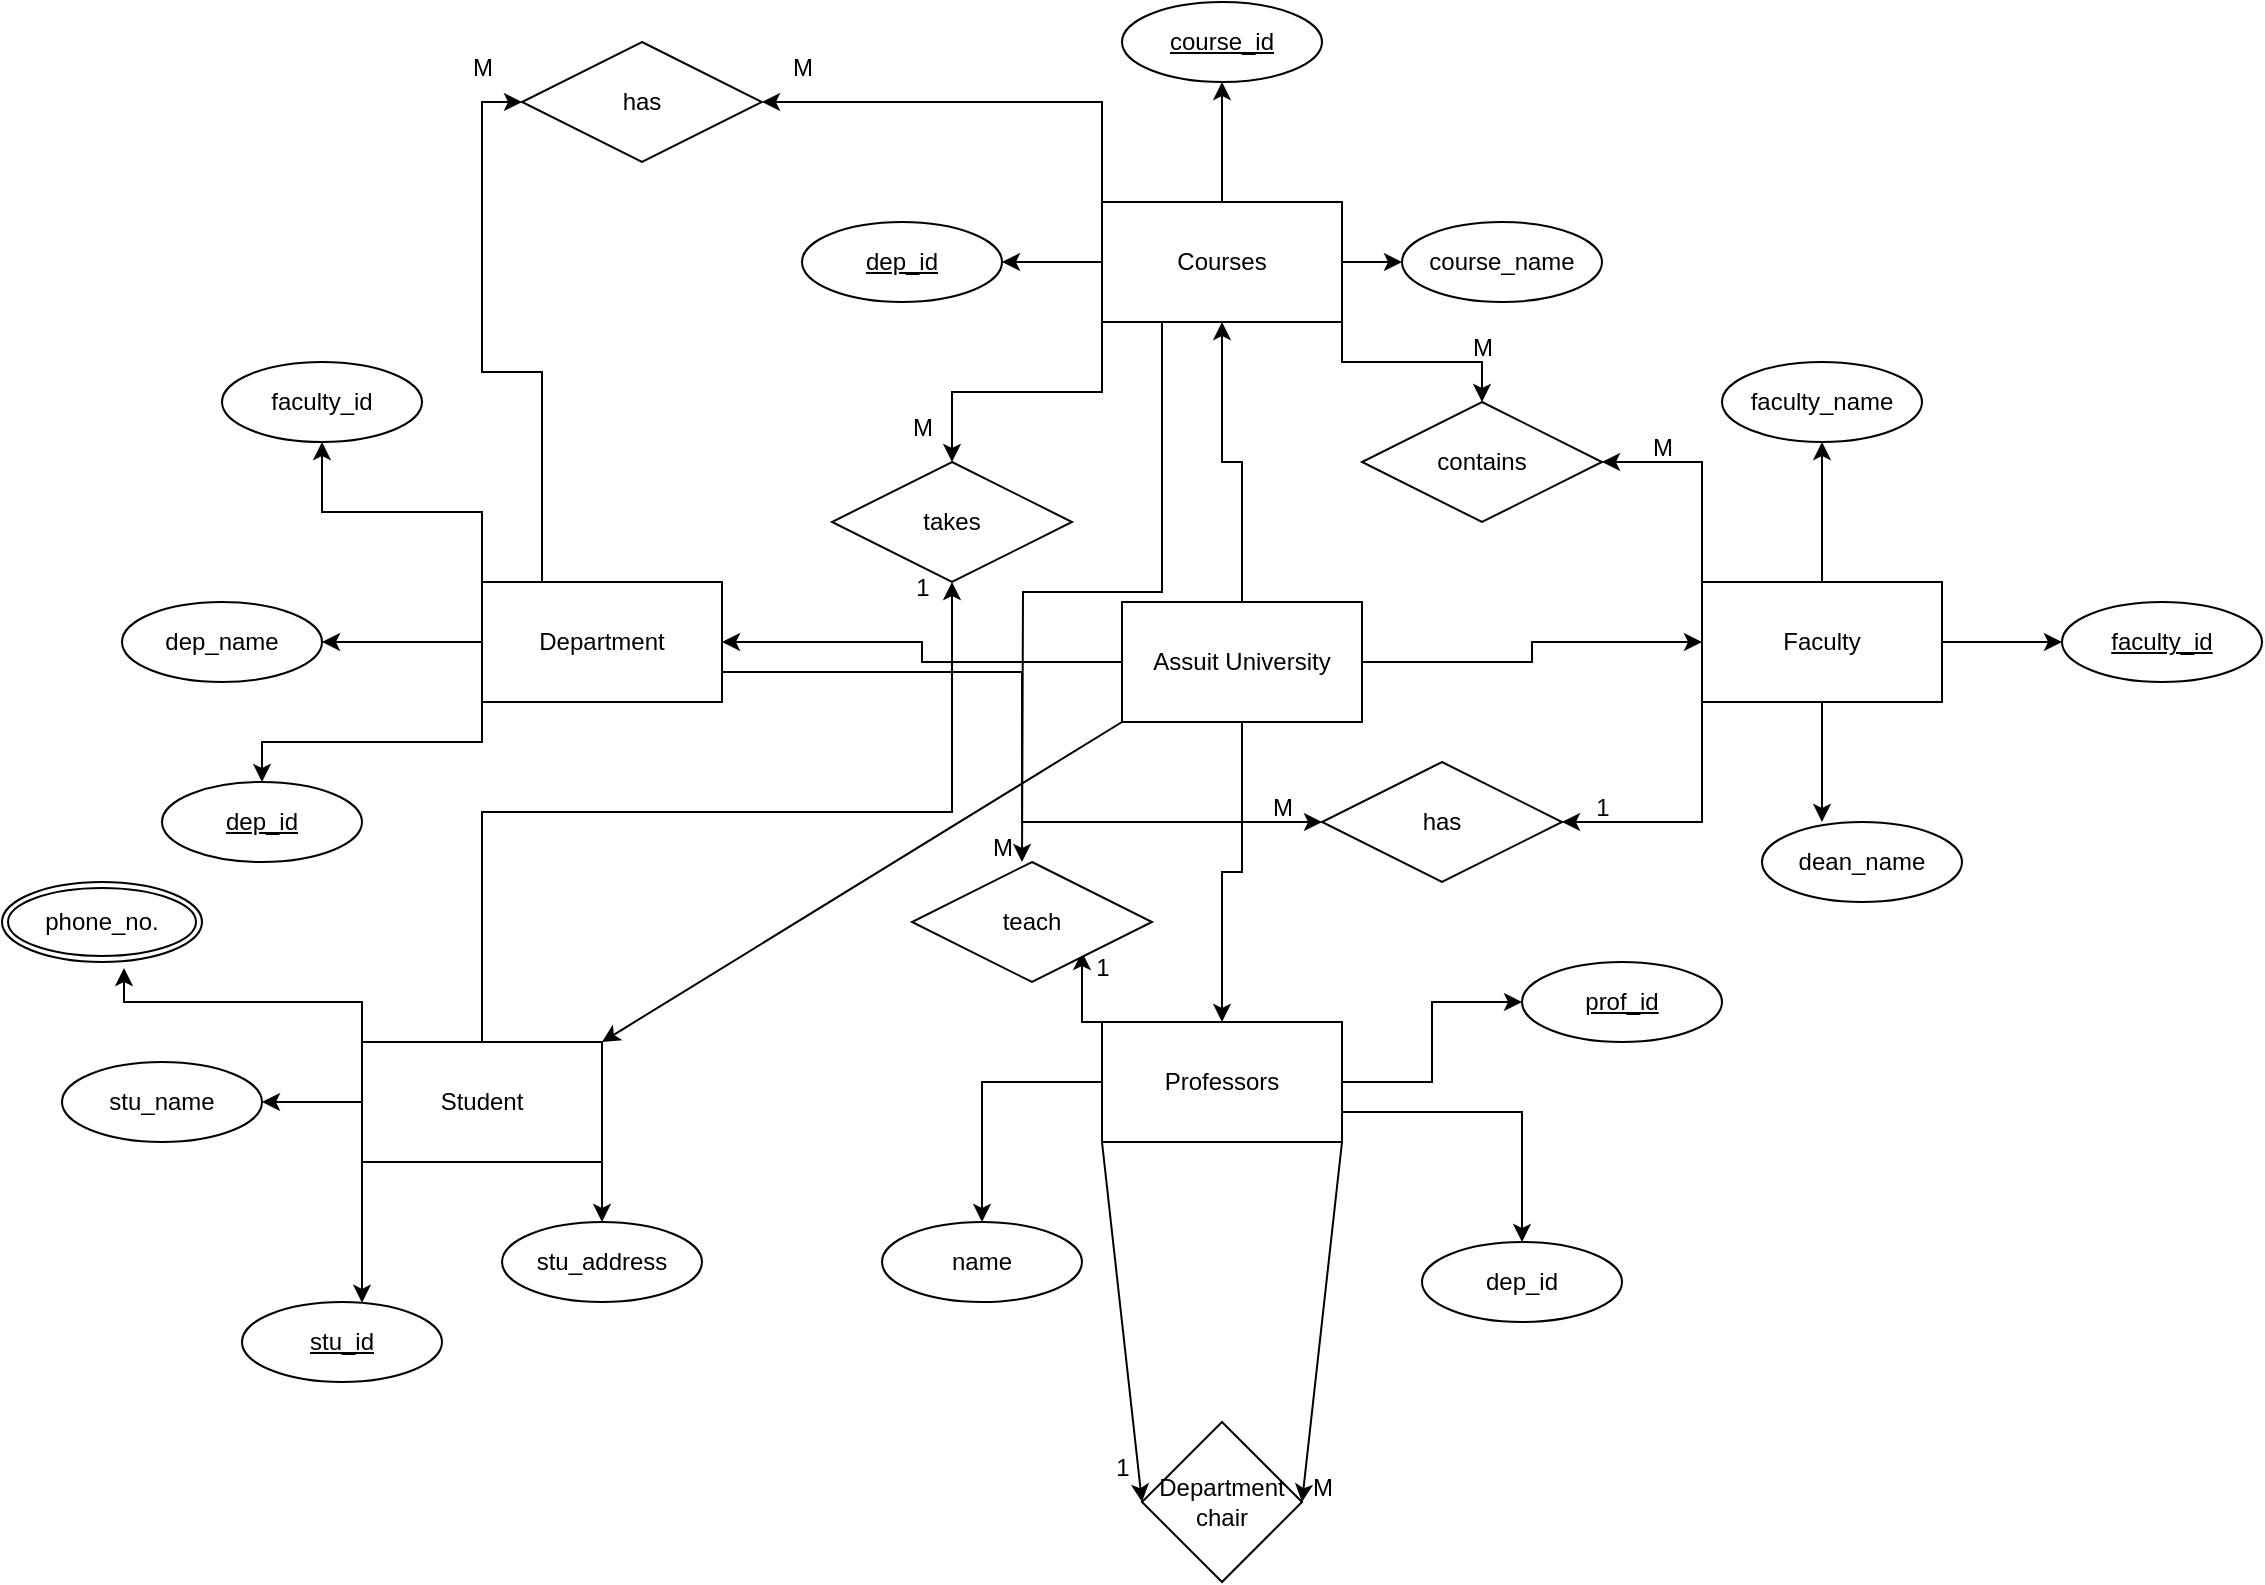 <mxfile version="26.1.1">
  <diagram name="Page-1" id="CG8yK1vmEeWQRG1gDtdv">
    <mxGraphModel dx="1814" dy="1579" grid="1" gridSize="10" guides="1" tooltips="1" connect="1" arrows="1" fold="1" page="1" pageScale="1" pageWidth="850" pageHeight="1100" math="0" shadow="0">
      <root>
        <mxCell id="0" />
        <mxCell id="1" parent="0" />
        <mxCell id="iXKprFUikv9eABywqWHX-4" value="" style="edgeStyle=orthogonalEdgeStyle;rounded=0;orthogonalLoop=1;jettySize=auto;html=1;" parent="1" source="iXKprFUikv9eABywqWHX-1" target="iXKprFUikv9eABywqWHX-3" edge="1">
          <mxGeometry relative="1" as="geometry" />
        </mxCell>
        <mxCell id="iXKprFUikv9eABywqWHX-6" value="" style="edgeStyle=orthogonalEdgeStyle;rounded=0;orthogonalLoop=1;jettySize=auto;html=1;" parent="1" source="iXKprFUikv9eABywqWHX-1" target="iXKprFUikv9eABywqWHX-5" edge="1">
          <mxGeometry relative="1" as="geometry" />
        </mxCell>
        <mxCell id="iXKprFUikv9eABywqWHX-8" value="" style="edgeStyle=orthogonalEdgeStyle;rounded=0;orthogonalLoop=1;jettySize=auto;html=1;" parent="1" source="iXKprFUikv9eABywqWHX-1" target="iXKprFUikv9eABywqWHX-7" edge="1">
          <mxGeometry relative="1" as="geometry" />
        </mxCell>
        <mxCell id="iXKprFUikv9eABywqWHX-10" value="" style="edgeStyle=orthogonalEdgeStyle;rounded=0;orthogonalLoop=1;jettySize=auto;html=1;" parent="1" source="iXKprFUikv9eABywqWHX-1" target="iXKprFUikv9eABywqWHX-9" edge="1">
          <mxGeometry relative="1" as="geometry" />
        </mxCell>
        <mxCell id="iXKprFUikv9eABywqWHX-1" value="Assuit University" style="rounded=0;whiteSpace=wrap;html=1;" parent="1" vertex="1">
          <mxGeometry x="320" y="220" width="120" height="60" as="geometry" />
        </mxCell>
        <mxCell id="iXKprFUikv9eABywqWHX-21" value="" style="edgeStyle=orthogonalEdgeStyle;rounded=0;orthogonalLoop=1;jettySize=auto;html=1;" parent="1" source="iXKprFUikv9eABywqWHX-3" edge="1">
          <mxGeometry relative="1" as="geometry">
            <mxPoint x="670" y="140" as="targetPoint" />
          </mxGeometry>
        </mxCell>
        <mxCell id="YR_uyBi9FuHmP-A904-x-39" style="edgeStyle=orthogonalEdgeStyle;rounded=0;orthogonalLoop=1;jettySize=auto;html=1;exitX=0;exitY=1;exitDx=0;exitDy=0;entryX=1;entryY=0.5;entryDx=0;entryDy=0;" edge="1" parent="1" source="iXKprFUikv9eABywqWHX-3" target="YR_uyBi9FuHmP-A904-x-38">
          <mxGeometry relative="1" as="geometry" />
        </mxCell>
        <mxCell id="YR_uyBi9FuHmP-A904-x-53" style="edgeStyle=orthogonalEdgeStyle;rounded=0;orthogonalLoop=1;jettySize=auto;html=1;exitX=1;exitY=0.5;exitDx=0;exitDy=0;" edge="1" parent="1" source="iXKprFUikv9eABywqWHX-3" target="YR_uyBi9FuHmP-A904-x-6">
          <mxGeometry relative="1" as="geometry" />
        </mxCell>
        <mxCell id="YR_uyBi9FuHmP-A904-x-58" style="edgeStyle=orthogonalEdgeStyle;rounded=0;orthogonalLoop=1;jettySize=auto;html=1;exitX=0;exitY=0;exitDx=0;exitDy=0;entryX=1;entryY=0.5;entryDx=0;entryDy=0;" edge="1" parent="1" source="iXKprFUikv9eABywqWHX-3" target="YR_uyBi9FuHmP-A904-x-55">
          <mxGeometry relative="1" as="geometry" />
        </mxCell>
        <mxCell id="iXKprFUikv9eABywqWHX-3" value="Faculty" style="rounded=0;whiteSpace=wrap;html=1;" parent="1" vertex="1">
          <mxGeometry x="610" y="210" width="120" height="60" as="geometry" />
        </mxCell>
        <mxCell id="YR_uyBi9FuHmP-A904-x-13" style="edgeStyle=orthogonalEdgeStyle;rounded=0;orthogonalLoop=1;jettySize=auto;html=1;exitX=0;exitY=0.5;exitDx=0;exitDy=0;" edge="1" parent="1" source="iXKprFUikv9eABywqWHX-5" target="YR_uyBi9FuHmP-A904-x-14">
          <mxGeometry relative="1" as="geometry">
            <mxPoint x="-60" y="240" as="targetPoint" />
          </mxGeometry>
        </mxCell>
        <mxCell id="YR_uyBi9FuHmP-A904-x-40" style="edgeStyle=orthogonalEdgeStyle;rounded=0;orthogonalLoop=1;jettySize=auto;html=1;exitX=1;exitY=0.75;exitDx=0;exitDy=0;entryX=0;entryY=0.5;entryDx=0;entryDy=0;" edge="1" parent="1" source="iXKprFUikv9eABywqWHX-5" target="YR_uyBi9FuHmP-A904-x-38">
          <mxGeometry relative="1" as="geometry" />
        </mxCell>
        <mxCell id="YR_uyBi9FuHmP-A904-x-44" style="edgeStyle=orthogonalEdgeStyle;rounded=0;orthogonalLoop=1;jettySize=auto;html=1;exitX=0.25;exitY=0;exitDx=0;exitDy=0;entryX=0;entryY=0.5;entryDx=0;entryDy=0;" edge="1" parent="1" source="iXKprFUikv9eABywqWHX-5" target="YR_uyBi9FuHmP-A904-x-43">
          <mxGeometry relative="1" as="geometry" />
        </mxCell>
        <mxCell id="YR_uyBi9FuHmP-A904-x-52" style="edgeStyle=orthogonalEdgeStyle;rounded=0;orthogonalLoop=1;jettySize=auto;html=1;exitX=0;exitY=0;exitDx=0;exitDy=0;" edge="1" parent="1" source="iXKprFUikv9eABywqWHX-5" target="YR_uyBi9FuHmP-A904-x-18">
          <mxGeometry relative="1" as="geometry" />
        </mxCell>
        <mxCell id="YR_uyBi9FuHmP-A904-x-68" style="edgeStyle=orthogonalEdgeStyle;rounded=0;orthogonalLoop=1;jettySize=auto;html=1;exitX=0;exitY=1;exitDx=0;exitDy=0;entryX=0.5;entryY=0;entryDx=0;entryDy=0;" edge="1" parent="1" source="iXKprFUikv9eABywqWHX-5" target="YR_uyBi9FuHmP-A904-x-11">
          <mxGeometry relative="1" as="geometry" />
        </mxCell>
        <mxCell id="iXKprFUikv9eABywqWHX-5" value="Department" style="whiteSpace=wrap;html=1;rounded=0;" parent="1" vertex="1">
          <mxGeometry y="210" width="120" height="60" as="geometry" />
        </mxCell>
        <mxCell id="YR_uyBi9FuHmP-A904-x-15" style="edgeStyle=orthogonalEdgeStyle;rounded=0;orthogonalLoop=1;jettySize=auto;html=1;exitX=0.5;exitY=0;exitDx=0;exitDy=0;" edge="1" parent="1" source="iXKprFUikv9eABywqWHX-7" target="YR_uyBi9FuHmP-A904-x-16">
          <mxGeometry relative="1" as="geometry">
            <mxPoint x="370" y="-60" as="targetPoint" />
          </mxGeometry>
        </mxCell>
        <mxCell id="YR_uyBi9FuHmP-A904-x-19" style="edgeStyle=orthogonalEdgeStyle;rounded=0;orthogonalLoop=1;jettySize=auto;html=1;exitX=1;exitY=0.5;exitDx=0;exitDy=0;" edge="1" parent="1" source="iXKprFUikv9eABywqWHX-7" target="YR_uyBi9FuHmP-A904-x-20">
          <mxGeometry relative="1" as="geometry">
            <mxPoint x="510" y="50" as="targetPoint" />
          </mxGeometry>
        </mxCell>
        <mxCell id="YR_uyBi9FuHmP-A904-x-21" style="edgeStyle=orthogonalEdgeStyle;rounded=0;orthogonalLoop=1;jettySize=auto;html=1;exitX=0;exitY=0.5;exitDx=0;exitDy=0;" edge="1" parent="1" source="iXKprFUikv9eABywqWHX-7" target="YR_uyBi9FuHmP-A904-x-22">
          <mxGeometry relative="1" as="geometry">
            <mxPoint x="210" y="50" as="targetPoint" />
          </mxGeometry>
        </mxCell>
        <mxCell id="YR_uyBi9FuHmP-A904-x-45" style="edgeStyle=orthogonalEdgeStyle;rounded=0;orthogonalLoop=1;jettySize=auto;html=1;exitX=0;exitY=0;exitDx=0;exitDy=0;entryX=1;entryY=0.5;entryDx=0;entryDy=0;" edge="1" parent="1" source="iXKprFUikv9eABywqWHX-7" target="YR_uyBi9FuHmP-A904-x-43">
          <mxGeometry relative="1" as="geometry" />
        </mxCell>
        <mxCell id="YR_uyBi9FuHmP-A904-x-49" style="edgeStyle=orthogonalEdgeStyle;rounded=0;orthogonalLoop=1;jettySize=auto;html=1;exitX=0;exitY=1;exitDx=0;exitDy=0;entryX=0.5;entryY=0;entryDx=0;entryDy=0;" edge="1" parent="1" source="iXKprFUikv9eABywqWHX-7" target="YR_uyBi9FuHmP-A904-x-48">
          <mxGeometry relative="1" as="geometry" />
        </mxCell>
        <mxCell id="YR_uyBi9FuHmP-A904-x-71" style="edgeStyle=orthogonalEdgeStyle;rounded=0;orthogonalLoop=1;jettySize=auto;html=1;exitX=0.25;exitY=1;exitDx=0;exitDy=0;" edge="1" parent="1" source="iXKprFUikv9eABywqWHX-7">
          <mxGeometry relative="1" as="geometry">
            <mxPoint x="270" y="350" as="targetPoint" />
          </mxGeometry>
        </mxCell>
        <mxCell id="iXKprFUikv9eABywqWHX-7" value="Courses" style="whiteSpace=wrap;html=1;rounded=0;" parent="1" vertex="1">
          <mxGeometry x="310" y="20" width="120" height="60" as="geometry" />
        </mxCell>
        <mxCell id="YR_uyBi9FuHmP-A904-x-24" style="edgeStyle=orthogonalEdgeStyle;rounded=0;orthogonalLoop=1;jettySize=auto;html=1;exitX=1;exitY=0.5;exitDx=0;exitDy=0;entryX=0;entryY=0.5;entryDx=0;entryDy=0;" edge="1" parent="1" source="iXKprFUikv9eABywqWHX-9" target="YR_uyBi9FuHmP-A904-x-23">
          <mxGeometry relative="1" as="geometry" />
        </mxCell>
        <mxCell id="YR_uyBi9FuHmP-A904-x-25" style="edgeStyle=orthogonalEdgeStyle;rounded=0;orthogonalLoop=1;jettySize=auto;html=1;exitX=0;exitY=0.5;exitDx=0;exitDy=0;" edge="1" parent="1" source="iXKprFUikv9eABywqWHX-9" target="YR_uyBi9FuHmP-A904-x-26">
          <mxGeometry relative="1" as="geometry">
            <mxPoint x="240" y="510" as="targetPoint" />
          </mxGeometry>
        </mxCell>
        <mxCell id="YR_uyBi9FuHmP-A904-x-27" style="edgeStyle=orthogonalEdgeStyle;rounded=0;orthogonalLoop=1;jettySize=auto;html=1;exitX=1;exitY=0.75;exitDx=0;exitDy=0;" edge="1" parent="1" source="iXKprFUikv9eABywqWHX-9" target="YR_uyBi9FuHmP-A904-x-28">
          <mxGeometry relative="1" as="geometry">
            <mxPoint x="520" y="560" as="targetPoint" />
          </mxGeometry>
        </mxCell>
        <mxCell id="YR_uyBi9FuHmP-A904-x-70" style="edgeStyle=orthogonalEdgeStyle;rounded=0;orthogonalLoop=1;jettySize=auto;html=1;exitX=0;exitY=0;exitDx=0;exitDy=0;entryX=1;entryY=1;entryDx=0;entryDy=0;" edge="1" parent="1" source="iXKprFUikv9eABywqWHX-9">
          <mxGeometry relative="1" as="geometry">
            <mxPoint x="300" y="395" as="targetPoint" />
          </mxGeometry>
        </mxCell>
        <mxCell id="iXKprFUikv9eABywqWHX-9" value="Professors" style="whiteSpace=wrap;html=1;rounded=0;" parent="1" vertex="1">
          <mxGeometry x="310" y="430" width="120" height="60" as="geometry" />
        </mxCell>
        <mxCell id="YR_uyBi9FuHmP-A904-x-29" style="edgeStyle=orthogonalEdgeStyle;rounded=0;orthogonalLoop=1;jettySize=auto;html=1;exitX=0.5;exitY=1;exitDx=0;exitDy=0;" edge="1" parent="1" source="iXKprFUikv9eABywqWHX-13" target="YR_uyBi9FuHmP-A904-x-30">
          <mxGeometry relative="1" as="geometry">
            <mxPoint x="120" y="580" as="targetPoint" />
            <Array as="points">
              <mxPoint x="-60" y="500" />
            </Array>
          </mxGeometry>
        </mxCell>
        <mxCell id="YR_uyBi9FuHmP-A904-x-31" style="edgeStyle=orthogonalEdgeStyle;rounded=0;orthogonalLoop=1;jettySize=auto;html=1;exitX=0;exitY=0.5;exitDx=0;exitDy=0;" edge="1" parent="1" source="iXKprFUikv9eABywqWHX-13" target="YR_uyBi9FuHmP-A904-x-32">
          <mxGeometry relative="1" as="geometry">
            <mxPoint x="-20" y="540" as="targetPoint" />
          </mxGeometry>
        </mxCell>
        <mxCell id="YR_uyBi9FuHmP-A904-x-33" style="edgeStyle=orthogonalEdgeStyle;rounded=0;orthogonalLoop=1;jettySize=auto;html=1;exitX=1;exitY=1;exitDx=0;exitDy=0;" edge="1" parent="1" source="iXKprFUikv9eABywqWHX-13" target="YR_uyBi9FuHmP-A904-x-34">
          <mxGeometry relative="1" as="geometry">
            <mxPoint x="90" y="550" as="targetPoint" />
          </mxGeometry>
        </mxCell>
        <mxCell id="YR_uyBi9FuHmP-A904-x-51" style="edgeStyle=orthogonalEdgeStyle;rounded=0;orthogonalLoop=1;jettySize=auto;html=1;exitX=0.5;exitY=0;exitDx=0;exitDy=0;" edge="1" parent="1" source="iXKprFUikv9eABywqWHX-13" target="YR_uyBi9FuHmP-A904-x-48">
          <mxGeometry relative="1" as="geometry" />
        </mxCell>
        <mxCell id="iXKprFUikv9eABywqWHX-13" value="Student" style="rounded=0;whiteSpace=wrap;html=1;" parent="1" vertex="1">
          <mxGeometry x="-60" y="440" width="120" height="60" as="geometry" />
        </mxCell>
        <mxCell id="iXKprFUikv9eABywqWHX-14" value="" style="endArrow=classic;html=1;rounded=0;entryX=1;entryY=0;entryDx=0;entryDy=0;exitX=0;exitY=1;exitDx=0;exitDy=0;" parent="1" source="iXKprFUikv9eABywqWHX-1" target="iXKprFUikv9eABywqWHX-13" edge="1">
          <mxGeometry width="50" height="50" relative="1" as="geometry">
            <mxPoint x="280" y="320" as="sourcePoint" />
            <mxPoint x="400" y="230" as="targetPoint" />
          </mxGeometry>
        </mxCell>
        <mxCell id="iXKprFUikv9eABywqWHX-15" value="Department chair" style="rhombus;whiteSpace=wrap;html=1;" parent="1" vertex="1">
          <mxGeometry x="330" y="630" width="80" height="80" as="geometry" />
        </mxCell>
        <mxCell id="iXKprFUikv9eABywqWHX-16" value="" style="endArrow=classic;html=1;rounded=0;entryX=0;entryY=0.5;entryDx=0;entryDy=0;exitX=0;exitY=1;exitDx=0;exitDy=0;" parent="1" source="iXKprFUikv9eABywqWHX-9" target="iXKprFUikv9eABywqWHX-15" edge="1">
          <mxGeometry width="50" height="50" relative="1" as="geometry">
            <mxPoint x="370" y="570" as="sourcePoint" />
            <mxPoint x="400" y="530" as="targetPoint" />
          </mxGeometry>
        </mxCell>
        <mxCell id="iXKprFUikv9eABywqWHX-17" value="" style="endArrow=classic;html=1;rounded=0;entryX=1;entryY=0.5;entryDx=0;entryDy=0;exitX=1;exitY=1;exitDx=0;exitDy=0;" parent="1" source="iXKprFUikv9eABywqWHX-9" target="iXKprFUikv9eABywqWHX-15" edge="1">
          <mxGeometry width="50" height="50" relative="1" as="geometry">
            <mxPoint x="320" y="490" as="sourcePoint" />
            <mxPoint x="346" y="673" as="targetPoint" />
          </mxGeometry>
        </mxCell>
        <mxCell id="YR_uyBi9FuHmP-A904-x-5" value="dean_name" style="ellipse;whiteSpace=wrap;html=1;align=center;" vertex="1" parent="1">
          <mxGeometry x="640" y="330" width="100" height="40" as="geometry" />
        </mxCell>
        <mxCell id="YR_uyBi9FuHmP-A904-x-6" value="&lt;u&gt;faculty_id&lt;span style=&quot;color: rgba(0, 0, 0, 0); font-family: monospace; font-size: 0px; text-align: start; text-wrap-mode: nowrap;&quot;&gt;%3CmxGraphModel%3E%3Croot%3E%3CmxCell%20id%3D%220%22%2F%3E%3CmxCell%20id%3D%221%22%20parent%3D%220%22%2F%3E%3CmxCell%20id%3D%222%22%20value%3D%22dean_name%22%20style%3D%22ellipse%3BwhiteSpace%3Dwrap%3Bhtml%3D1%3Balign%3Dcenter%3B%22%20vertex%3D%221%22%20parent%3D%221%22%3E%3CmxGeometry%20x%3D%22740%22%20y%3D%22370%22%20width%3D%22100%22%20height%3D%2240%22%20as%3D%22geometry%22%2F%3E%3C%2FmxCell%3E%3C%2Froot%3E%3C%2FmxGraphModel%3E&lt;/span&gt;&lt;/u&gt;" style="ellipse;whiteSpace=wrap;html=1;align=center;" vertex="1" parent="1">
          <mxGeometry x="790" y="220" width="100" height="40" as="geometry" />
        </mxCell>
        <mxCell id="YR_uyBi9FuHmP-A904-x-7" value="faculty_name" style="ellipse;whiteSpace=wrap;html=1;align=center;" vertex="1" parent="1">
          <mxGeometry x="620" y="100" width="100" height="40" as="geometry" />
        </mxCell>
        <mxCell id="YR_uyBi9FuHmP-A904-x-11" value="&lt;u&gt;dep_id&lt;/u&gt;" style="ellipse;whiteSpace=wrap;html=1;align=center;" vertex="1" parent="1">
          <mxGeometry x="-160" y="310" width="100" height="40" as="geometry" />
        </mxCell>
        <mxCell id="YR_uyBi9FuHmP-A904-x-14" value="dep_name" style="ellipse;whiteSpace=wrap;html=1;align=center;" vertex="1" parent="1">
          <mxGeometry x="-180" y="220" width="100" height="40" as="geometry" />
        </mxCell>
        <mxCell id="YR_uyBi9FuHmP-A904-x-16" value="&lt;u&gt;course_id&lt;/u&gt;" style="ellipse;whiteSpace=wrap;html=1;align=center;" vertex="1" parent="1">
          <mxGeometry x="320" y="-80" width="100" height="40" as="geometry" />
        </mxCell>
        <mxCell id="YR_uyBi9FuHmP-A904-x-18" value="faculty_id" style="ellipse;whiteSpace=wrap;html=1;align=center;" vertex="1" parent="1">
          <mxGeometry x="-130" y="100" width="100" height="40" as="geometry" />
        </mxCell>
        <mxCell id="YR_uyBi9FuHmP-A904-x-20" value="course_name" style="ellipse;whiteSpace=wrap;html=1;align=center;" vertex="1" parent="1">
          <mxGeometry x="460" y="30" width="100" height="40" as="geometry" />
        </mxCell>
        <mxCell id="YR_uyBi9FuHmP-A904-x-22" value="dep_id" style="ellipse;whiteSpace=wrap;html=1;align=center;fontStyle=4;" vertex="1" parent="1">
          <mxGeometry x="160" y="30" width="100" height="40" as="geometry" />
        </mxCell>
        <mxCell id="YR_uyBi9FuHmP-A904-x-23" value="&lt;u&gt;prof_id&lt;/u&gt;" style="ellipse;whiteSpace=wrap;html=1;align=center;" vertex="1" parent="1">
          <mxGeometry x="520" y="400" width="100" height="40" as="geometry" />
        </mxCell>
        <mxCell id="YR_uyBi9FuHmP-A904-x-26" value="name" style="ellipse;whiteSpace=wrap;html=1;align=center;" vertex="1" parent="1">
          <mxGeometry x="200" y="530" width="100" height="40" as="geometry" />
        </mxCell>
        <mxCell id="YR_uyBi9FuHmP-A904-x-28" value="dep_id" style="ellipse;whiteSpace=wrap;html=1;align=center;" vertex="1" parent="1">
          <mxGeometry x="470" y="540" width="100" height="40" as="geometry" />
        </mxCell>
        <mxCell id="YR_uyBi9FuHmP-A904-x-30" value="stu_id" style="ellipse;whiteSpace=wrap;html=1;align=center;fontStyle=4;" vertex="1" parent="1">
          <mxGeometry x="-120" y="570" width="100" height="40" as="geometry" />
        </mxCell>
        <mxCell id="YR_uyBi9FuHmP-A904-x-32" value="stu_name" style="ellipse;whiteSpace=wrap;html=1;align=center;" vertex="1" parent="1">
          <mxGeometry x="-210" y="450" width="100" height="40" as="geometry" />
        </mxCell>
        <mxCell id="YR_uyBi9FuHmP-A904-x-34" value="stu_address" style="ellipse;whiteSpace=wrap;html=1;align=center;" vertex="1" parent="1">
          <mxGeometry x="10" y="530" width="100" height="40" as="geometry" />
        </mxCell>
        <mxCell id="YR_uyBi9FuHmP-A904-x-35" value="phone_no." style="ellipse;shape=doubleEllipse;margin=3;whiteSpace=wrap;html=1;align=center;" vertex="1" parent="1">
          <mxGeometry x="-240" y="360" width="100" height="40" as="geometry" />
        </mxCell>
        <mxCell id="YR_uyBi9FuHmP-A904-x-37" style="edgeStyle=orthogonalEdgeStyle;rounded=0;orthogonalLoop=1;jettySize=auto;html=1;exitX=0;exitY=0;exitDx=0;exitDy=0;entryX=0.61;entryY=1.075;entryDx=0;entryDy=0;entryPerimeter=0;" edge="1" parent="1" source="iXKprFUikv9eABywqWHX-13" target="YR_uyBi9FuHmP-A904-x-35">
          <mxGeometry relative="1" as="geometry" />
        </mxCell>
        <mxCell id="YR_uyBi9FuHmP-A904-x-38" value="has" style="shape=rhombus;perimeter=rhombusPerimeter;whiteSpace=wrap;html=1;align=center;" vertex="1" parent="1">
          <mxGeometry x="420" y="300" width="120" height="60" as="geometry" />
        </mxCell>
        <mxCell id="YR_uyBi9FuHmP-A904-x-41" value="1" style="text;html=1;align=center;verticalAlign=middle;resizable=0;points=[];autosize=1;strokeColor=none;fillColor=none;" vertex="1" parent="1">
          <mxGeometry x="545" y="308" width="30" height="30" as="geometry" />
        </mxCell>
        <mxCell id="YR_uyBi9FuHmP-A904-x-42" value="M" style="text;html=1;align=center;verticalAlign=middle;resizable=0;points=[];autosize=1;strokeColor=none;fillColor=none;" vertex="1" parent="1">
          <mxGeometry x="385" y="308" width="30" height="30" as="geometry" />
        </mxCell>
        <mxCell id="YR_uyBi9FuHmP-A904-x-43" value="has" style="shape=rhombus;perimeter=rhombusPerimeter;whiteSpace=wrap;html=1;align=center;" vertex="1" parent="1">
          <mxGeometry x="20" y="-60" width="120" height="60" as="geometry" />
        </mxCell>
        <mxCell id="YR_uyBi9FuHmP-A904-x-46" value="M" style="text;html=1;align=center;verticalAlign=middle;resizable=0;points=[];autosize=1;strokeColor=none;fillColor=none;" vertex="1" parent="1">
          <mxGeometry x="-15" y="-62" width="30" height="30" as="geometry" />
        </mxCell>
        <mxCell id="YR_uyBi9FuHmP-A904-x-47" value="M" style="text;html=1;align=center;verticalAlign=middle;resizable=0;points=[];autosize=1;strokeColor=none;fillColor=none;" vertex="1" parent="1">
          <mxGeometry x="145" y="-62" width="30" height="30" as="geometry" />
        </mxCell>
        <mxCell id="YR_uyBi9FuHmP-A904-x-48" value="takes" style="shape=rhombus;perimeter=rhombusPerimeter;whiteSpace=wrap;html=1;align=center;" vertex="1" parent="1">
          <mxGeometry x="175" y="150" width="120" height="60" as="geometry" />
        </mxCell>
        <mxCell id="YR_uyBi9FuHmP-A904-x-54" style="edgeStyle=orthogonalEdgeStyle;rounded=0;orthogonalLoop=1;jettySize=auto;html=1;exitX=0.5;exitY=1;exitDx=0;exitDy=0;entryX=0.3;entryY=0;entryDx=0;entryDy=0;entryPerimeter=0;" edge="1" parent="1" source="iXKprFUikv9eABywqWHX-3" target="YR_uyBi9FuHmP-A904-x-5">
          <mxGeometry relative="1" as="geometry" />
        </mxCell>
        <mxCell id="YR_uyBi9FuHmP-A904-x-55" value="contains" style="shape=rhombus;perimeter=rhombusPerimeter;whiteSpace=wrap;html=1;align=center;" vertex="1" parent="1">
          <mxGeometry x="440" y="120" width="120" height="60" as="geometry" />
        </mxCell>
        <mxCell id="YR_uyBi9FuHmP-A904-x-57" style="edgeStyle=orthogonalEdgeStyle;rounded=0;orthogonalLoop=1;jettySize=auto;html=1;exitX=1;exitY=1;exitDx=0;exitDy=0;entryX=0.5;entryY=0;entryDx=0;entryDy=0;" edge="1" parent="1" source="iXKprFUikv9eABywqWHX-7" target="YR_uyBi9FuHmP-A904-x-55">
          <mxGeometry relative="1" as="geometry" />
        </mxCell>
        <mxCell id="YR_uyBi9FuHmP-A904-x-59" value="M" style="text;html=1;align=center;verticalAlign=middle;resizable=0;points=[];autosize=1;strokeColor=none;fillColor=none;" vertex="1" parent="1">
          <mxGeometry x="575" y="128" width="30" height="30" as="geometry" />
        </mxCell>
        <mxCell id="YR_uyBi9FuHmP-A904-x-60" value="M" style="text;html=1;align=center;verticalAlign=middle;resizable=0;points=[];autosize=1;strokeColor=none;fillColor=none;" vertex="1" parent="1">
          <mxGeometry x="485" y="78" width="30" height="30" as="geometry" />
        </mxCell>
        <mxCell id="YR_uyBi9FuHmP-A904-x-64" value="1" style="text;html=1;align=center;verticalAlign=middle;resizable=0;points=[];autosize=1;strokeColor=none;fillColor=none;" vertex="1" parent="1">
          <mxGeometry x="305" y="638" width="30" height="30" as="geometry" />
        </mxCell>
        <mxCell id="YR_uyBi9FuHmP-A904-x-65" value="M" style="text;html=1;align=center;verticalAlign=middle;resizable=0;points=[];autosize=1;strokeColor=none;fillColor=none;" vertex="1" parent="1">
          <mxGeometry x="405" y="648" width="30" height="30" as="geometry" />
        </mxCell>
        <mxCell id="YR_uyBi9FuHmP-A904-x-66" value="1" style="text;html=1;align=center;verticalAlign=middle;resizable=0;points=[];autosize=1;strokeColor=none;fillColor=none;" vertex="1" parent="1">
          <mxGeometry x="205" y="198" width="30" height="30" as="geometry" />
        </mxCell>
        <mxCell id="YR_uyBi9FuHmP-A904-x-67" value="M" style="text;html=1;align=center;verticalAlign=middle;resizable=0;points=[];autosize=1;strokeColor=none;fillColor=none;" vertex="1" parent="1">
          <mxGeometry x="205" y="118" width="30" height="30" as="geometry" />
        </mxCell>
        <mxCell id="YR_uyBi9FuHmP-A904-x-73" value="teach" style="shape=rhombus;perimeter=rhombusPerimeter;whiteSpace=wrap;html=1;align=center;" vertex="1" parent="1">
          <mxGeometry x="215" y="350" width="120" height="60" as="geometry" />
        </mxCell>
        <mxCell id="YR_uyBi9FuHmP-A904-x-74" value="1" style="text;html=1;align=center;verticalAlign=middle;resizable=0;points=[];autosize=1;strokeColor=none;fillColor=none;" vertex="1" parent="1">
          <mxGeometry x="295" y="388" width="30" height="30" as="geometry" />
        </mxCell>
        <mxCell id="YR_uyBi9FuHmP-A904-x-75" value="M" style="text;html=1;align=center;verticalAlign=middle;resizable=0;points=[];autosize=1;strokeColor=none;fillColor=none;" vertex="1" parent="1">
          <mxGeometry x="245" y="328" width="30" height="30" as="geometry" />
        </mxCell>
      </root>
    </mxGraphModel>
  </diagram>
</mxfile>
